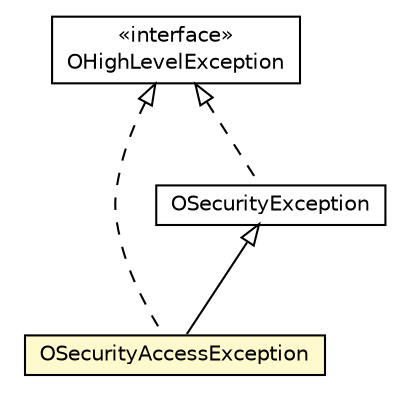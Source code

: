 #!/usr/local/bin/dot
#
# Class diagram 
# Generated by UMLGraph version R5_6-24-gf6e263 (http://www.umlgraph.org/)
#

digraph G {
	edge [fontname="Helvetica",fontsize=10,labelfontname="Helvetica",labelfontsize=10];
	node [fontname="Helvetica",fontsize=10,shape=plaintext];
	nodesep=0.25;
	ranksep=0.5;
	// com.orientechnologies.common.exception.OHighLevelException
	c6327109 [label=<<table title="com.orientechnologies.common.exception.OHighLevelException" border="0" cellborder="1" cellspacing="0" cellpadding="2" port="p" href="../../../common/exception/OHighLevelException.html">
		<tr><td><table border="0" cellspacing="0" cellpadding="1">
<tr><td align="center" balign="center"> &#171;interface&#187; </td></tr>
<tr><td align="center" balign="center"> OHighLevelException </td></tr>
		</table></td></tr>
		</table>>, URL="../../../common/exception/OHighLevelException.html", fontname="Helvetica", fontcolor="black", fontsize=10.0];
	// com.orientechnologies.orient.core.exception.OSecurityAccessException
	c6328579 [label=<<table title="com.orientechnologies.orient.core.exception.OSecurityAccessException" border="0" cellborder="1" cellspacing="0" cellpadding="2" port="p" bgcolor="lemonChiffon" href="./OSecurityAccessException.html">
		<tr><td><table border="0" cellspacing="0" cellpadding="1">
<tr><td align="center" balign="center"> OSecurityAccessException </td></tr>
		</table></td></tr>
		</table>>, URL="./OSecurityAccessException.html", fontname="Helvetica", fontcolor="black", fontsize=10.0];
	// com.orientechnologies.orient.core.exception.OSecurityException
	c6328580 [label=<<table title="com.orientechnologies.orient.core.exception.OSecurityException" border="0" cellborder="1" cellspacing="0" cellpadding="2" port="p" href="./OSecurityException.html">
		<tr><td><table border="0" cellspacing="0" cellpadding="1">
<tr><td align="center" balign="center"> OSecurityException </td></tr>
		</table></td></tr>
		</table>>, URL="./OSecurityException.html", fontname="Helvetica", fontcolor="black", fontsize=10.0];
	//com.orientechnologies.orient.core.exception.OSecurityAccessException extends com.orientechnologies.orient.core.exception.OSecurityException
	c6328580:p -> c6328579:p [dir=back,arrowtail=empty];
	//com.orientechnologies.orient.core.exception.OSecurityAccessException implements com.orientechnologies.common.exception.OHighLevelException
	c6327109:p -> c6328579:p [dir=back,arrowtail=empty,style=dashed];
	//com.orientechnologies.orient.core.exception.OSecurityException implements com.orientechnologies.common.exception.OHighLevelException
	c6327109:p -> c6328580:p [dir=back,arrowtail=empty,style=dashed];
}

